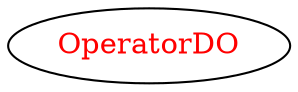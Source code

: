 digraph dependencyGraph {
 concentrate=true;
 ranksep="2.0";
 rankdir="LR"; 
 splines="ortho";
"OperatorDO" [fontcolor="red"];
}